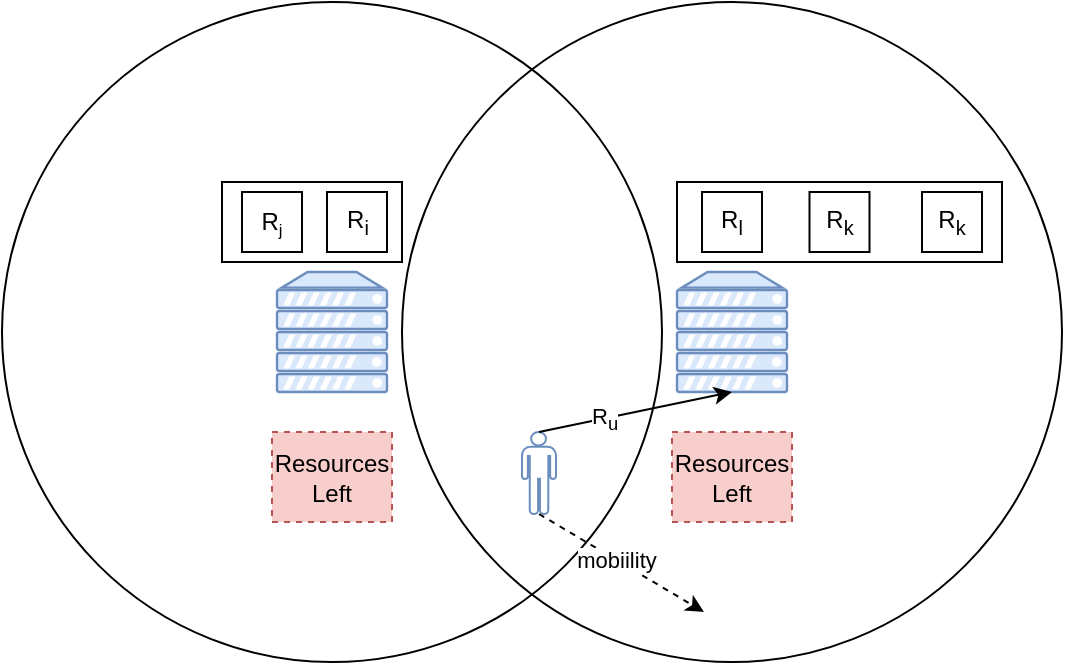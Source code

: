 <mxfile version="22.0.0" type="github">
  <diagram name="第 1 页" id="CeplcZcWKteRM2vLw57B">
    <mxGraphModel dx="2004" dy="795" grid="1" gridSize="10" guides="1" tooltips="1" connect="1" arrows="1" fold="1" page="1" pageScale="1" pageWidth="827" pageHeight="1169" math="0" shadow="0">
      <root>
        <mxCell id="0" />
        <mxCell id="1" parent="0" />
        <mxCell id="4QyUF-N3ruEHvQ-egUOj-3" value="" style="ellipse;whiteSpace=wrap;html=1;aspect=fixed;fillColor=none;" vertex="1" parent="1">
          <mxGeometry x="60" y="370" width="330" height="330" as="geometry" />
        </mxCell>
        <mxCell id="4QyUF-N3ruEHvQ-egUOj-2" value="" style="verticalAlign=top;verticalLabelPosition=bottom;labelPosition=center;align=center;html=1;outlineConnect=0;fillColor=#dae8fc;strokeColor=#6c8ebf;gradientDirection=north;strokeWidth=2;shape=mxgraph.networks.server;" vertex="1" parent="1">
          <mxGeometry x="197.5" y="505" width="55" height="60" as="geometry" />
        </mxCell>
        <mxCell id="4QyUF-N3ruEHvQ-egUOj-8" value="" style="ellipse;whiteSpace=wrap;html=1;aspect=fixed;fillColor=none;" vertex="1" parent="1">
          <mxGeometry x="260" y="370" width="330" height="330" as="geometry" />
        </mxCell>
        <mxCell id="4QyUF-N3ruEHvQ-egUOj-7" value="" style="verticalAlign=top;verticalLabelPosition=bottom;labelPosition=center;align=center;html=1;outlineConnect=0;fillColor=#dae8fc;strokeColor=#6c8ebf;gradientDirection=north;strokeWidth=2;shape=mxgraph.networks.server;" vertex="1" parent="1">
          <mxGeometry x="397.5" y="505" width="55" height="60" as="geometry" />
        </mxCell>
        <mxCell id="4QyUF-N3ruEHvQ-egUOj-9" value="" style="shape=mxgraph.signs.people.man_1;html=1;pointerEvents=1;fillColor=none;strokeColor=#6c8ebf;verticalLabelPosition=bottom;verticalAlign=top;align=center;sketch=0;" vertex="1" parent="1">
          <mxGeometry x="320" y="585" width="17" height="41" as="geometry" />
        </mxCell>
        <mxCell id="4QyUF-N3ruEHvQ-egUOj-11" value="" style="rounded=0;whiteSpace=wrap;html=1;" vertex="1" parent="1">
          <mxGeometry x="170" y="460" width="90" height="40" as="geometry" />
        </mxCell>
        <mxCell id="4QyUF-N3ruEHvQ-egUOj-12" value="" style="rounded=0;whiteSpace=wrap;html=1;" vertex="1" parent="1">
          <mxGeometry x="397.5" y="460" width="162.5" height="40" as="geometry" />
        </mxCell>
        <mxCell id="4QyUF-N3ruEHvQ-egUOj-13" value="R&lt;sub&gt;i&lt;/sub&gt;" style="whiteSpace=wrap;html=1;aspect=fixed;" vertex="1" parent="1">
          <mxGeometry x="222.5" y="465" width="30" height="30" as="geometry" />
        </mxCell>
        <mxCell id="4QyUF-N3ruEHvQ-egUOj-15" value="R&lt;span style=&quot;font-size: 10px;&quot;&gt;&lt;sub&gt;j&lt;/sub&gt;&lt;/span&gt;" style="whiteSpace=wrap;html=1;aspect=fixed;" vertex="1" parent="1">
          <mxGeometry x="180" y="465" width="30" height="30" as="geometry" />
        </mxCell>
        <mxCell id="4QyUF-N3ruEHvQ-egUOj-16" value="R&lt;sub&gt;k&lt;/sub&gt;" style="whiteSpace=wrap;html=1;aspect=fixed;" vertex="1" parent="1">
          <mxGeometry x="520" y="465" width="30" height="30" as="geometry" />
        </mxCell>
        <mxCell id="4QyUF-N3ruEHvQ-egUOj-17" value="R&lt;sub style=&quot;border-color: var(--border-color);&quot;&gt;k&lt;/sub&gt;" style="whiteSpace=wrap;html=1;aspect=fixed;" vertex="1" parent="1">
          <mxGeometry x="463.75" y="465" width="30" height="30" as="geometry" />
        </mxCell>
        <mxCell id="4QyUF-N3ruEHvQ-egUOj-18" value="R&lt;sub style=&quot;border-color: var(--border-color);&quot;&gt;l&lt;/sub&gt;" style="whiteSpace=wrap;html=1;aspect=fixed;" vertex="1" parent="1">
          <mxGeometry x="410" y="465" width="30" height="30" as="geometry" />
        </mxCell>
        <mxCell id="4QyUF-N3ruEHvQ-egUOj-20" value="" style="endArrow=classic;html=1;rounded=0;dashed=1;exitX=0.5;exitY=1;exitDx=0;exitDy=0;exitPerimeter=0;" edge="1" parent="1" source="4QyUF-N3ruEHvQ-egUOj-9">
          <mxGeometry width="50" height="50" relative="1" as="geometry">
            <mxPoint x="330" y="585" as="sourcePoint" />
            <mxPoint x="411" y="675" as="targetPoint" />
          </mxGeometry>
        </mxCell>
        <mxCell id="4QyUF-N3ruEHvQ-egUOj-21" value="mobiility" style="edgeLabel;html=1;align=center;verticalAlign=middle;resizable=0;points=[];" vertex="1" connectable="0" parent="4QyUF-N3ruEHvQ-egUOj-20">
          <mxGeometry x="-0.086" relative="1" as="geometry">
            <mxPoint as="offset" />
          </mxGeometry>
        </mxCell>
        <mxCell id="4QyUF-N3ruEHvQ-egUOj-22" value="Resources&lt;br&gt;Left" style="rounded=0;whiteSpace=wrap;html=1;fillColor=#f8cecc;strokeColor=#b85450;dashed=1;" vertex="1" parent="1">
          <mxGeometry x="395" y="585" width="60" height="45" as="geometry" />
        </mxCell>
        <mxCell id="4QyUF-N3ruEHvQ-egUOj-23" value="Resources&lt;br&gt;Left" style="rounded=0;whiteSpace=wrap;html=1;fillColor=#f8cecc;strokeColor=#b85450;dashed=1;" vertex="1" parent="1">
          <mxGeometry x="195" y="585" width="60" height="45" as="geometry" />
        </mxCell>
        <mxCell id="4QyUF-N3ruEHvQ-egUOj-24" value="" style="endArrow=classic;html=1;rounded=0;exitX=0.5;exitY=0;exitDx=0;exitDy=0;exitPerimeter=0;entryX=0.5;entryY=1;entryDx=0;entryDy=0;entryPerimeter=0;" edge="1" parent="1" source="4QyUF-N3ruEHvQ-egUOj-9" target="4QyUF-N3ruEHvQ-egUOj-7">
          <mxGeometry width="50" height="50" relative="1" as="geometry">
            <mxPoint x="360" y="590" as="sourcePoint" />
            <mxPoint x="410" y="540" as="targetPoint" />
          </mxGeometry>
        </mxCell>
        <mxCell id="4QyUF-N3ruEHvQ-egUOj-25" value="R&lt;sub&gt;u&lt;/sub&gt;" style="edgeLabel;html=1;align=center;verticalAlign=middle;resizable=0;points=[];" vertex="1" connectable="0" parent="4QyUF-N3ruEHvQ-egUOj-24">
          <mxGeometry x="-0.342" relative="1" as="geometry">
            <mxPoint as="offset" />
          </mxGeometry>
        </mxCell>
      </root>
    </mxGraphModel>
  </diagram>
</mxfile>
